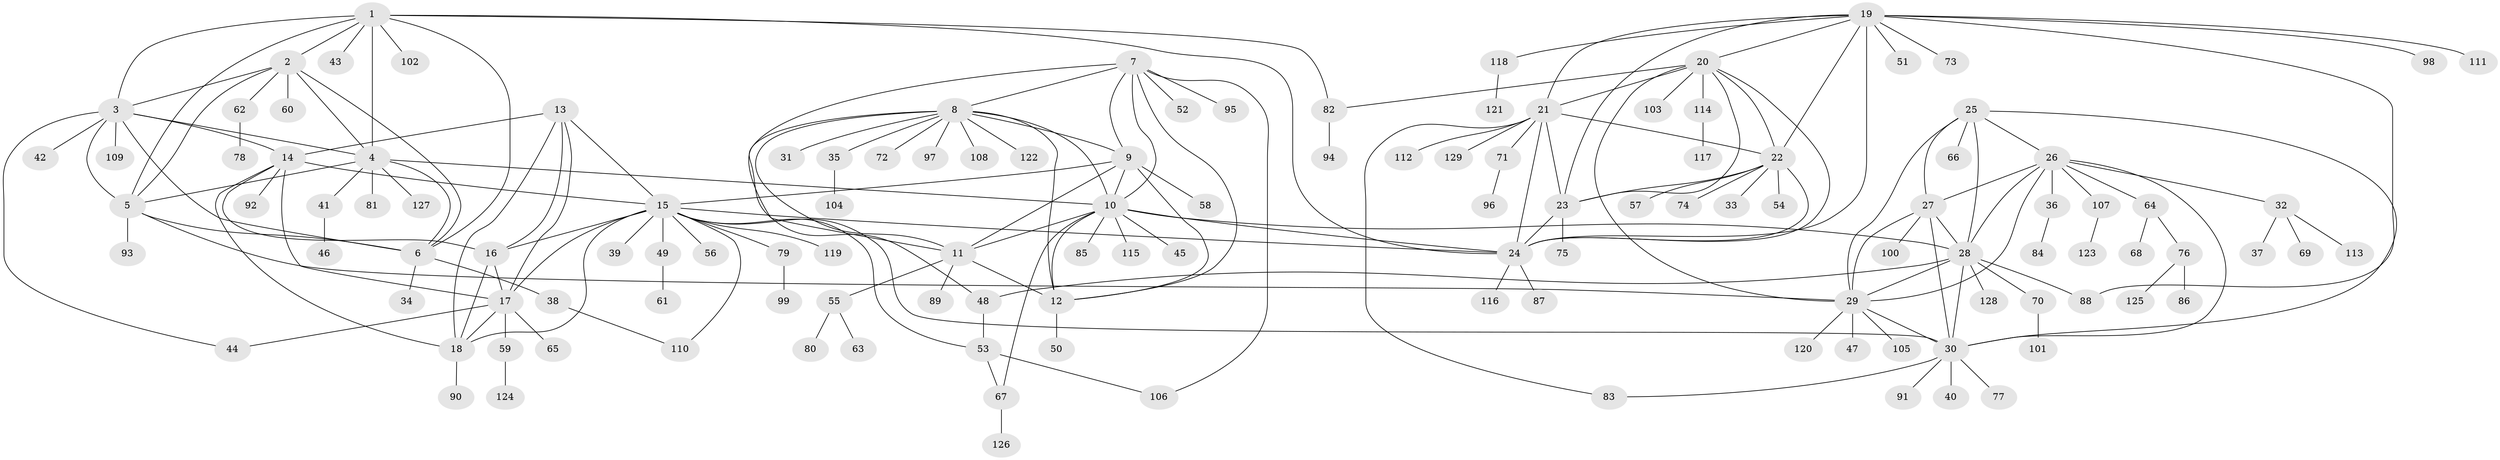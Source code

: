 // Generated by graph-tools (version 1.1) at 2025/55/03/09/25 04:55:36]
// undirected, 129 vertices, 193 edges
graph export_dot {
graph [start="1"]
  node [color=gray90,style=filled];
  1;
  2;
  3;
  4;
  5;
  6;
  7;
  8;
  9;
  10;
  11;
  12;
  13;
  14;
  15;
  16;
  17;
  18;
  19;
  20;
  21;
  22;
  23;
  24;
  25;
  26;
  27;
  28;
  29;
  30;
  31;
  32;
  33;
  34;
  35;
  36;
  37;
  38;
  39;
  40;
  41;
  42;
  43;
  44;
  45;
  46;
  47;
  48;
  49;
  50;
  51;
  52;
  53;
  54;
  55;
  56;
  57;
  58;
  59;
  60;
  61;
  62;
  63;
  64;
  65;
  66;
  67;
  68;
  69;
  70;
  71;
  72;
  73;
  74;
  75;
  76;
  77;
  78;
  79;
  80;
  81;
  82;
  83;
  84;
  85;
  86;
  87;
  88;
  89;
  90;
  91;
  92;
  93;
  94;
  95;
  96;
  97;
  98;
  99;
  100;
  101;
  102;
  103;
  104;
  105;
  106;
  107;
  108;
  109;
  110;
  111;
  112;
  113;
  114;
  115;
  116;
  117;
  118;
  119;
  120;
  121;
  122;
  123;
  124;
  125;
  126;
  127;
  128;
  129;
  1 -- 2;
  1 -- 3;
  1 -- 4;
  1 -- 5;
  1 -- 6;
  1 -- 24;
  1 -- 43;
  1 -- 82;
  1 -- 102;
  2 -- 3;
  2 -- 4;
  2 -- 5;
  2 -- 6;
  2 -- 60;
  2 -- 62;
  3 -- 4;
  3 -- 5;
  3 -- 6;
  3 -- 14;
  3 -- 42;
  3 -- 44;
  3 -- 109;
  4 -- 5;
  4 -- 6;
  4 -- 10;
  4 -- 41;
  4 -- 81;
  4 -- 127;
  5 -- 6;
  5 -- 29;
  5 -- 93;
  6 -- 34;
  6 -- 38;
  7 -- 8;
  7 -- 9;
  7 -- 10;
  7 -- 11;
  7 -- 12;
  7 -- 52;
  7 -- 95;
  7 -- 106;
  8 -- 9;
  8 -- 10;
  8 -- 11;
  8 -- 12;
  8 -- 31;
  8 -- 35;
  8 -- 48;
  8 -- 72;
  8 -- 97;
  8 -- 108;
  8 -- 122;
  9 -- 10;
  9 -- 11;
  9 -- 12;
  9 -- 15;
  9 -- 58;
  10 -- 11;
  10 -- 12;
  10 -- 24;
  10 -- 28;
  10 -- 45;
  10 -- 67;
  10 -- 85;
  10 -- 115;
  11 -- 12;
  11 -- 55;
  11 -- 89;
  12 -- 50;
  13 -- 14;
  13 -- 15;
  13 -- 16;
  13 -- 17;
  13 -- 18;
  14 -- 15;
  14 -- 16;
  14 -- 17;
  14 -- 18;
  14 -- 92;
  15 -- 16;
  15 -- 17;
  15 -- 18;
  15 -- 24;
  15 -- 30;
  15 -- 39;
  15 -- 49;
  15 -- 53;
  15 -- 56;
  15 -- 79;
  15 -- 110;
  15 -- 119;
  16 -- 17;
  16 -- 18;
  17 -- 18;
  17 -- 44;
  17 -- 59;
  17 -- 65;
  18 -- 90;
  19 -- 20;
  19 -- 21;
  19 -- 22;
  19 -- 23;
  19 -- 24;
  19 -- 51;
  19 -- 73;
  19 -- 88;
  19 -- 98;
  19 -- 111;
  19 -- 118;
  20 -- 21;
  20 -- 22;
  20 -- 23;
  20 -- 24;
  20 -- 29;
  20 -- 82;
  20 -- 103;
  20 -- 114;
  21 -- 22;
  21 -- 23;
  21 -- 24;
  21 -- 71;
  21 -- 83;
  21 -- 112;
  21 -- 129;
  22 -- 23;
  22 -- 24;
  22 -- 33;
  22 -- 54;
  22 -- 57;
  22 -- 74;
  23 -- 24;
  23 -- 75;
  24 -- 87;
  24 -- 116;
  25 -- 26;
  25 -- 27;
  25 -- 28;
  25 -- 29;
  25 -- 30;
  25 -- 66;
  26 -- 27;
  26 -- 28;
  26 -- 29;
  26 -- 30;
  26 -- 32;
  26 -- 36;
  26 -- 64;
  26 -- 107;
  27 -- 28;
  27 -- 29;
  27 -- 30;
  27 -- 100;
  28 -- 29;
  28 -- 30;
  28 -- 48;
  28 -- 70;
  28 -- 88;
  28 -- 128;
  29 -- 30;
  29 -- 47;
  29 -- 105;
  29 -- 120;
  30 -- 40;
  30 -- 77;
  30 -- 83;
  30 -- 91;
  32 -- 37;
  32 -- 69;
  32 -- 113;
  35 -- 104;
  36 -- 84;
  38 -- 110;
  41 -- 46;
  48 -- 53;
  49 -- 61;
  53 -- 67;
  53 -- 106;
  55 -- 63;
  55 -- 80;
  59 -- 124;
  62 -- 78;
  64 -- 68;
  64 -- 76;
  67 -- 126;
  70 -- 101;
  71 -- 96;
  76 -- 86;
  76 -- 125;
  79 -- 99;
  82 -- 94;
  107 -- 123;
  114 -- 117;
  118 -- 121;
}
